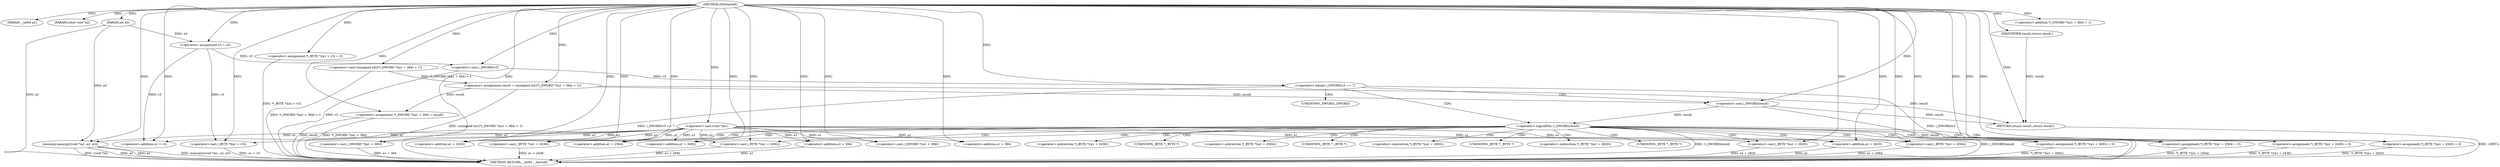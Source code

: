 digraph IGDstartelt {  
"1000103" [label = "(METHOD,IGDstartelt)" ]
"1000194" [label = "(METHOD_RETURN,__int64 __fastcall)" ]
"1000104" [label = "(PARAM,__int64 a1)" ]
"1000105" [label = "(PARAM,const void *a2)" ]
"1000106" [label = "(PARAM,int a3)" ]
"1000110" [label = "(<operator>.assignment,v3 = a3)" ]
"1000113" [label = "(memcpy,memcpy((void *)a1, a2, a3))" ]
"1000114" [label = "(<operator>.cast,(void *)a1)" ]
"1000119" [label = "(<operator>.assignment,*(_BYTE *)(a1 + v3) = 0)" ]
"1000121" [label = "(<operator>.cast,(_BYTE *)(a1 + v3))" ]
"1000123" [label = "(<operator>.addition,a1 + v3)" ]
"1000127" [label = "(<operator>.assignment,result = (unsigned int)(*(_DWORD *)(a1 + 384) + 1))" ]
"1000129" [label = "(<operator>.cast,(unsigned int)(*(_DWORD *)(a1 + 384) + 1))" ]
"1000133" [label = "(<operator>.cast,(_DWORD *)(a1 + 384))" ]
"1000135" [label = "(<operator>.addition,a1 + 384)" ]
"1000131" [label = "(<operator>.addition,*(_DWORD *)(a1 + 384) + 1)" ]
"1000139" [label = "(<operator>.assignment,*(_DWORD *)(a1 + 384) = result)" ]
"1000141" [label = "(<operator>.cast,(_DWORD *)(a1 + 384))" ]
"1000143" [label = "(<operator>.addition,a1 + 384)" ]
"1000148" [label = "(<operator>.equals,(_DWORD)v3 == 7)" ]
"1000149" [label = "(<operator>.cast,(_DWORD)v3)" ]
"1000155" [label = "(<operator>.logicalNot,!(_DWORD)result)" ]
"1000156" [label = "(<operator>.cast,(_DWORD)result)" ]
"1000160" [label = "(<operator>.assignment,*(_BYTE *)(a1 + 2436) = 0)" ]
"1000162" [label = "(<operator>.cast,(_BYTE *)(a1 + 2436))" ]
"1000164" [label = "(<operator>.addition,a1 + 2436)" ]
"1000168" [label = "(<operator>.assignment,*(_BYTE *)(a1 + 2564) = 0)" ]
"1000170" [label = "(<operator>.cast,(_BYTE *)(a1 + 2564))" ]
"1000172" [label = "(<operator>.addition,a1 + 2564)" ]
"1000176" [label = "(<operator>.assignment,*(_BYTE *)(a1 + 2692) = 0)" ]
"1000178" [label = "(<operator>.cast,(_BYTE *)(a1 + 2692))" ]
"1000180" [label = "(<operator>.addition,a1 + 2692)" ]
"1000184" [label = "(<operator>.assignment,*(_BYTE *)(a1 + 2820) = 0)" ]
"1000186" [label = "(<operator>.cast,(_BYTE *)(a1 + 2820))" ]
"1000188" [label = "(<operator>.addition,a1 + 2820)" ]
"1000192" [label = "(RETURN,return result;,return result;)" ]
"1000193" [label = "(IDENTIFIER,result,return result;)" ]
"1000157" [label = "(UNKNOWN,_DWORD,_DWORD)" ]
"1000161" [label = "(<operator>.indirection,*(_BYTE *)(a1 + 2436))" ]
"1000163" [label = "(UNKNOWN,_BYTE *,_BYTE *)" ]
"1000169" [label = "(<operator>.indirection,*(_BYTE *)(a1 + 2564))" ]
"1000171" [label = "(UNKNOWN,_BYTE *,_BYTE *)" ]
"1000177" [label = "(<operator>.indirection,*(_BYTE *)(a1 + 2692))" ]
"1000179" [label = "(UNKNOWN,_BYTE *,_BYTE *)" ]
"1000185" [label = "(<operator>.indirection,*(_BYTE *)(a1 + 2820))" ]
"1000187" [label = "(UNKNOWN,_BYTE *,_BYTE *)" ]
  "1000192" -> "1000194"  [ label = "DDG: <RET>"] 
  "1000162" -> "1000194"  [ label = "DDG: a1 + 2436"] 
  "1000113" -> "1000194"  [ label = "DDG: memcpy((void *)a1, a2, a3)"] 
  "1000188" -> "1000194"  [ label = "DDG: a1"] 
  "1000156" -> "1000194"  [ label = "DDG: result"] 
  "1000184" -> "1000194"  [ label = "DDG: *(_BYTE *)(a1 + 2820)"] 
  "1000129" -> "1000194"  [ label = "DDG: *(_DWORD *)(a1 + 384) + 1"] 
  "1000186" -> "1000194"  [ label = "DDG: a1 + 2820"] 
  "1000155" -> "1000194"  [ label = "DDG: (_DWORD)result"] 
  "1000113" -> "1000194"  [ label = "DDG: (void *)a1"] 
  "1000139" -> "1000194"  [ label = "DDG: *(_DWORD *)(a1 + 384)"] 
  "1000127" -> "1000194"  [ label = "DDG: (unsigned int)(*(_DWORD *)(a1 + 384) + 1)"] 
  "1000170" -> "1000194"  [ label = "DDG: a1 + 2564"] 
  "1000143" -> "1000194"  [ label = "DDG: a1"] 
  "1000160" -> "1000194"  [ label = "DDG: *(_BYTE *)(a1 + 2436)"] 
  "1000141" -> "1000194"  [ label = "DDG: a1 + 384"] 
  "1000113" -> "1000194"  [ label = "DDG: a2"] 
  "1000119" -> "1000194"  [ label = "DDG: *(_BYTE *)(a1 + v3)"] 
  "1000113" -> "1000194"  [ label = "DDG: a3"] 
  "1000148" -> "1000194"  [ label = "DDG: (_DWORD)v3"] 
  "1000178" -> "1000194"  [ label = "DDG: a1 + 2692"] 
  "1000148" -> "1000194"  [ label = "DDG: (_DWORD)v3 == 7"] 
  "1000155" -> "1000194"  [ label = "DDG: !(_DWORD)result"] 
  "1000176" -> "1000194"  [ label = "DDG: *(_BYTE *)(a1 + 2692)"] 
  "1000168" -> "1000194"  [ label = "DDG: *(_BYTE *)(a1 + 2564)"] 
  "1000139" -> "1000194"  [ label = "DDG: result"] 
  "1000121" -> "1000194"  [ label = "DDG: a1 + v3"] 
  "1000149" -> "1000194"  [ label = "DDG: v3"] 
  "1000106" -> "1000194"  [ label = "DDG: a3"] 
  "1000103" -> "1000104"  [ label = "DDG: "] 
  "1000103" -> "1000105"  [ label = "DDG: "] 
  "1000103" -> "1000106"  [ label = "DDG: "] 
  "1000106" -> "1000110"  [ label = "DDG: a3"] 
  "1000103" -> "1000110"  [ label = "DDG: "] 
  "1000114" -> "1000113"  [ label = "DDG: a1"] 
  "1000103" -> "1000114"  [ label = "DDG: "] 
  "1000103" -> "1000113"  [ label = "DDG: "] 
  "1000106" -> "1000113"  [ label = "DDG: a3"] 
  "1000103" -> "1000119"  [ label = "DDG: "] 
  "1000114" -> "1000121"  [ label = "DDG: a1"] 
  "1000103" -> "1000121"  [ label = "DDG: "] 
  "1000110" -> "1000121"  [ label = "DDG: v3"] 
  "1000114" -> "1000123"  [ label = "DDG: a1"] 
  "1000103" -> "1000123"  [ label = "DDG: "] 
  "1000110" -> "1000123"  [ label = "DDG: v3"] 
  "1000129" -> "1000127"  [ label = "DDG: *(_DWORD *)(a1 + 384) + 1"] 
  "1000103" -> "1000127"  [ label = "DDG: "] 
  "1000103" -> "1000129"  [ label = "DDG: "] 
  "1000103" -> "1000133"  [ label = "DDG: "] 
  "1000114" -> "1000133"  [ label = "DDG: a1"] 
  "1000103" -> "1000135"  [ label = "DDG: "] 
  "1000114" -> "1000135"  [ label = "DDG: a1"] 
  "1000103" -> "1000131"  [ label = "DDG: "] 
  "1000127" -> "1000139"  [ label = "DDG: result"] 
  "1000103" -> "1000139"  [ label = "DDG: "] 
  "1000103" -> "1000141"  [ label = "DDG: "] 
  "1000114" -> "1000141"  [ label = "DDG: a1"] 
  "1000103" -> "1000143"  [ label = "DDG: "] 
  "1000114" -> "1000143"  [ label = "DDG: a1"] 
  "1000149" -> "1000148"  [ label = "DDG: v3"] 
  "1000103" -> "1000149"  [ label = "DDG: "] 
  "1000110" -> "1000149"  [ label = "DDG: v3"] 
  "1000103" -> "1000148"  [ label = "DDG: "] 
  "1000156" -> "1000155"  [ label = "DDG: result"] 
  "1000103" -> "1000156"  [ label = "DDG: "] 
  "1000127" -> "1000156"  [ label = "DDG: result"] 
  "1000103" -> "1000160"  [ label = "DDG: "] 
  "1000103" -> "1000162"  [ label = "DDG: "] 
  "1000114" -> "1000162"  [ label = "DDG: a1"] 
  "1000103" -> "1000164"  [ label = "DDG: "] 
  "1000114" -> "1000164"  [ label = "DDG: a1"] 
  "1000103" -> "1000168"  [ label = "DDG: "] 
  "1000103" -> "1000170"  [ label = "DDG: "] 
  "1000114" -> "1000170"  [ label = "DDG: a1"] 
  "1000103" -> "1000172"  [ label = "DDG: "] 
  "1000114" -> "1000172"  [ label = "DDG: a1"] 
  "1000103" -> "1000176"  [ label = "DDG: "] 
  "1000103" -> "1000178"  [ label = "DDG: "] 
  "1000114" -> "1000178"  [ label = "DDG: a1"] 
  "1000103" -> "1000180"  [ label = "DDG: "] 
  "1000114" -> "1000180"  [ label = "DDG: a1"] 
  "1000103" -> "1000184"  [ label = "DDG: "] 
  "1000103" -> "1000186"  [ label = "DDG: "] 
  "1000114" -> "1000186"  [ label = "DDG: a1"] 
  "1000103" -> "1000188"  [ label = "DDG: "] 
  "1000114" -> "1000188"  [ label = "DDG: a1"] 
  "1000193" -> "1000192"  [ label = "DDG: result"] 
  "1000156" -> "1000192"  [ label = "DDG: result"] 
  "1000127" -> "1000192"  [ label = "DDG: result"] 
  "1000103" -> "1000192"  [ label = "DDG: "] 
  "1000103" -> "1000193"  [ label = "DDG: "] 
  "1000148" -> "1000157"  [ label = "CDG: "] 
  "1000148" -> "1000156"  [ label = "CDG: "] 
  "1000148" -> "1000155"  [ label = "CDG: "] 
  "1000155" -> "1000176"  [ label = "CDG: "] 
  "1000155" -> "1000172"  [ label = "CDG: "] 
  "1000155" -> "1000171"  [ label = "CDG: "] 
  "1000155" -> "1000170"  [ label = "CDG: "] 
  "1000155" -> "1000169"  [ label = "CDG: "] 
  "1000155" -> "1000168"  [ label = "CDG: "] 
  "1000155" -> "1000164"  [ label = "CDG: "] 
  "1000155" -> "1000163"  [ label = "CDG: "] 
  "1000155" -> "1000162"  [ label = "CDG: "] 
  "1000155" -> "1000161"  [ label = "CDG: "] 
  "1000155" -> "1000188"  [ label = "CDG: "] 
  "1000155" -> "1000187"  [ label = "CDG: "] 
  "1000155" -> "1000186"  [ label = "CDG: "] 
  "1000155" -> "1000185"  [ label = "CDG: "] 
  "1000155" -> "1000184"  [ label = "CDG: "] 
  "1000155" -> "1000180"  [ label = "CDG: "] 
  "1000155" -> "1000179"  [ label = "CDG: "] 
  "1000155" -> "1000178"  [ label = "CDG: "] 
  "1000155" -> "1000177"  [ label = "CDG: "] 
  "1000155" -> "1000160"  [ label = "CDG: "] 
}
